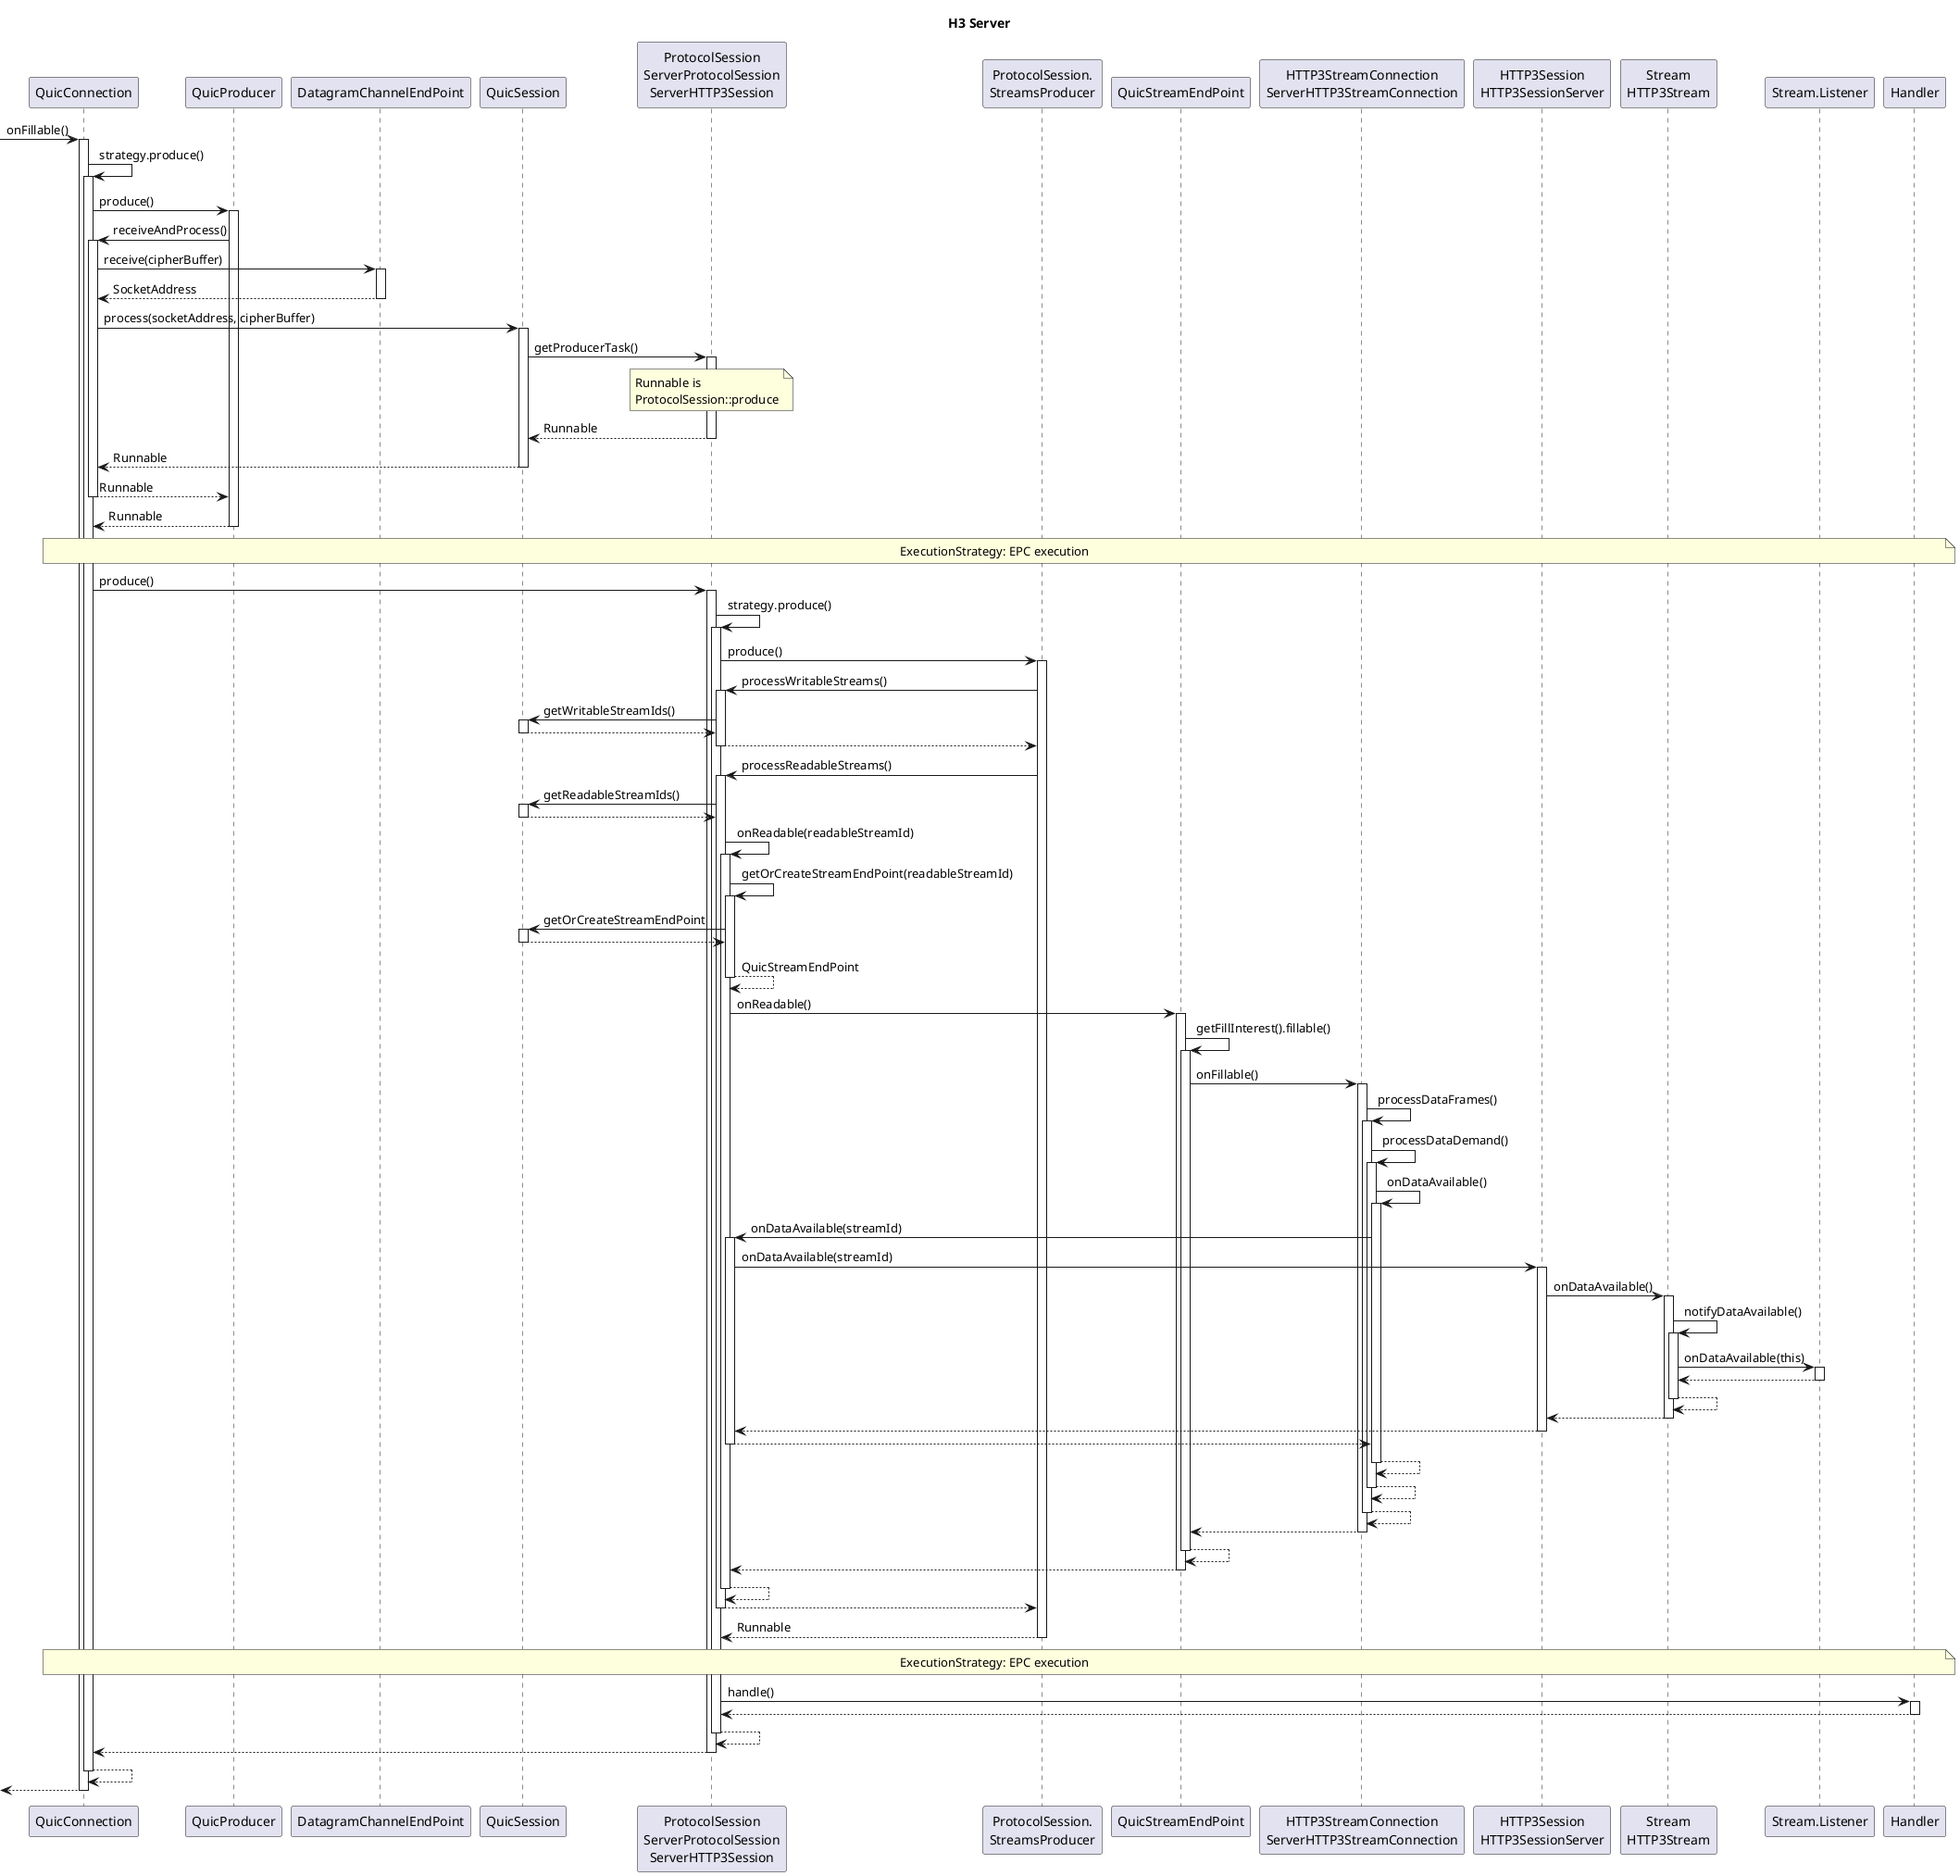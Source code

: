 @startuml
title "H3 Server"

participant QuicConnection
participant QuicProducer
participant DatagramChannelEndPoint
participant QuicSession
participant ProtocolSession as "ProtocolSession\nServerProtocolSession\nServerHTTP3Session"
participant StreamsProducer as "ProtocolSession.\nStreamsProducer"
participant QuicStreamEndPoint
participant HTTP3StreamConnection as "HTTP3StreamConnection\nServerHTTP3StreamConnection"
participant HTTP3SessionServer as "HTTP3Session\nHTTP3SessionServer"
participant HTTP3Stream as "Stream\nHTTP3Stream"
participant Stream.Listener
participant Handler

autoactivate on

 -> QuicConnection : onFillable()
  QuicConnection -> QuicConnection: strategy.produce()
    QuicConnection -> QuicProducer: produce()
      QuicProducer -> QuicConnection: receiveAndProcess()
        QuicConnection -> DatagramChannelEndPoint: receive(cipherBuffer)
        return SocketAddress
        QuicConnection -> QuicSession: process(socketAddress, cipherBuffer)
          QuicSession -> ProtocolSession : getProducerTask()
            note over ProtocolSession
              Runnable is
              ProtocolSession::produce
            end note
          return Runnable
        return Runnable
      return Runnable
    return Runnable
note over QuicConnection, Handler
  ExecutionStrategy: EPC execution
end note
    QuicConnection -> ProtocolSession: produce()
      ProtocolSession -> ProtocolSession: strategy.produce()
        ProtocolSession -> StreamsProducer: produce()
          StreamsProducer -> ProtocolSession: processWritableStreams()
            ProtocolSession -> QuicSession: getWritableStreamIds()
            return
          return
          StreamsProducer -> ProtocolSession: processReadableStreams()
            ProtocolSession -> QuicSession: getReadableStreamIds()
            return
            ProtocolSession -> ProtocolSession: onReadable(readableStreamId)
              ProtocolSession -> ProtocolSession: getOrCreateStreamEndPoint(readableStreamId)
                ProtocolSession -> QuicSession: getOrCreateStreamEndPoint
                return
              return QuicStreamEndPoint
              ProtocolSession -> QuicStreamEndPoint: onReadable()
                QuicStreamEndPoint -> QuicStreamEndPoint: getFillInterest().fillable()
                  QuicStreamEndPoint -> HTTP3StreamConnection: onFillable()
                    HTTP3StreamConnection -> HTTP3StreamConnection: processDataFrames()
                      HTTP3StreamConnection -> HTTP3StreamConnection: processDataDemand()
                        HTTP3StreamConnection -> HTTP3StreamConnection: onDataAvailable()
                          HTTP3StreamConnection -> ProtocolSession: onDataAvailable(streamId)
                            ProtocolSession -> HTTP3SessionServer: onDataAvailable(streamId)
                              HTTP3SessionServer -> HTTP3Stream: onDataAvailable()
                                HTTP3Stream -> HTTP3Stream: notifyDataAvailable()
                                  HTTP3Stream -> Stream.Listener: onDataAvailable(this)
                                  return
                                return
                              return
                            return
                          return
                        return
                      return
                    return
                  return
                return
              return
            return
          return
        return Runnable
note over QuicConnection, Handler
  ExecutionStrategy: EPC execution
end note
        ProtocolSession -> Handler: handle()
        return
      return
    return
  return
return

@enduml
